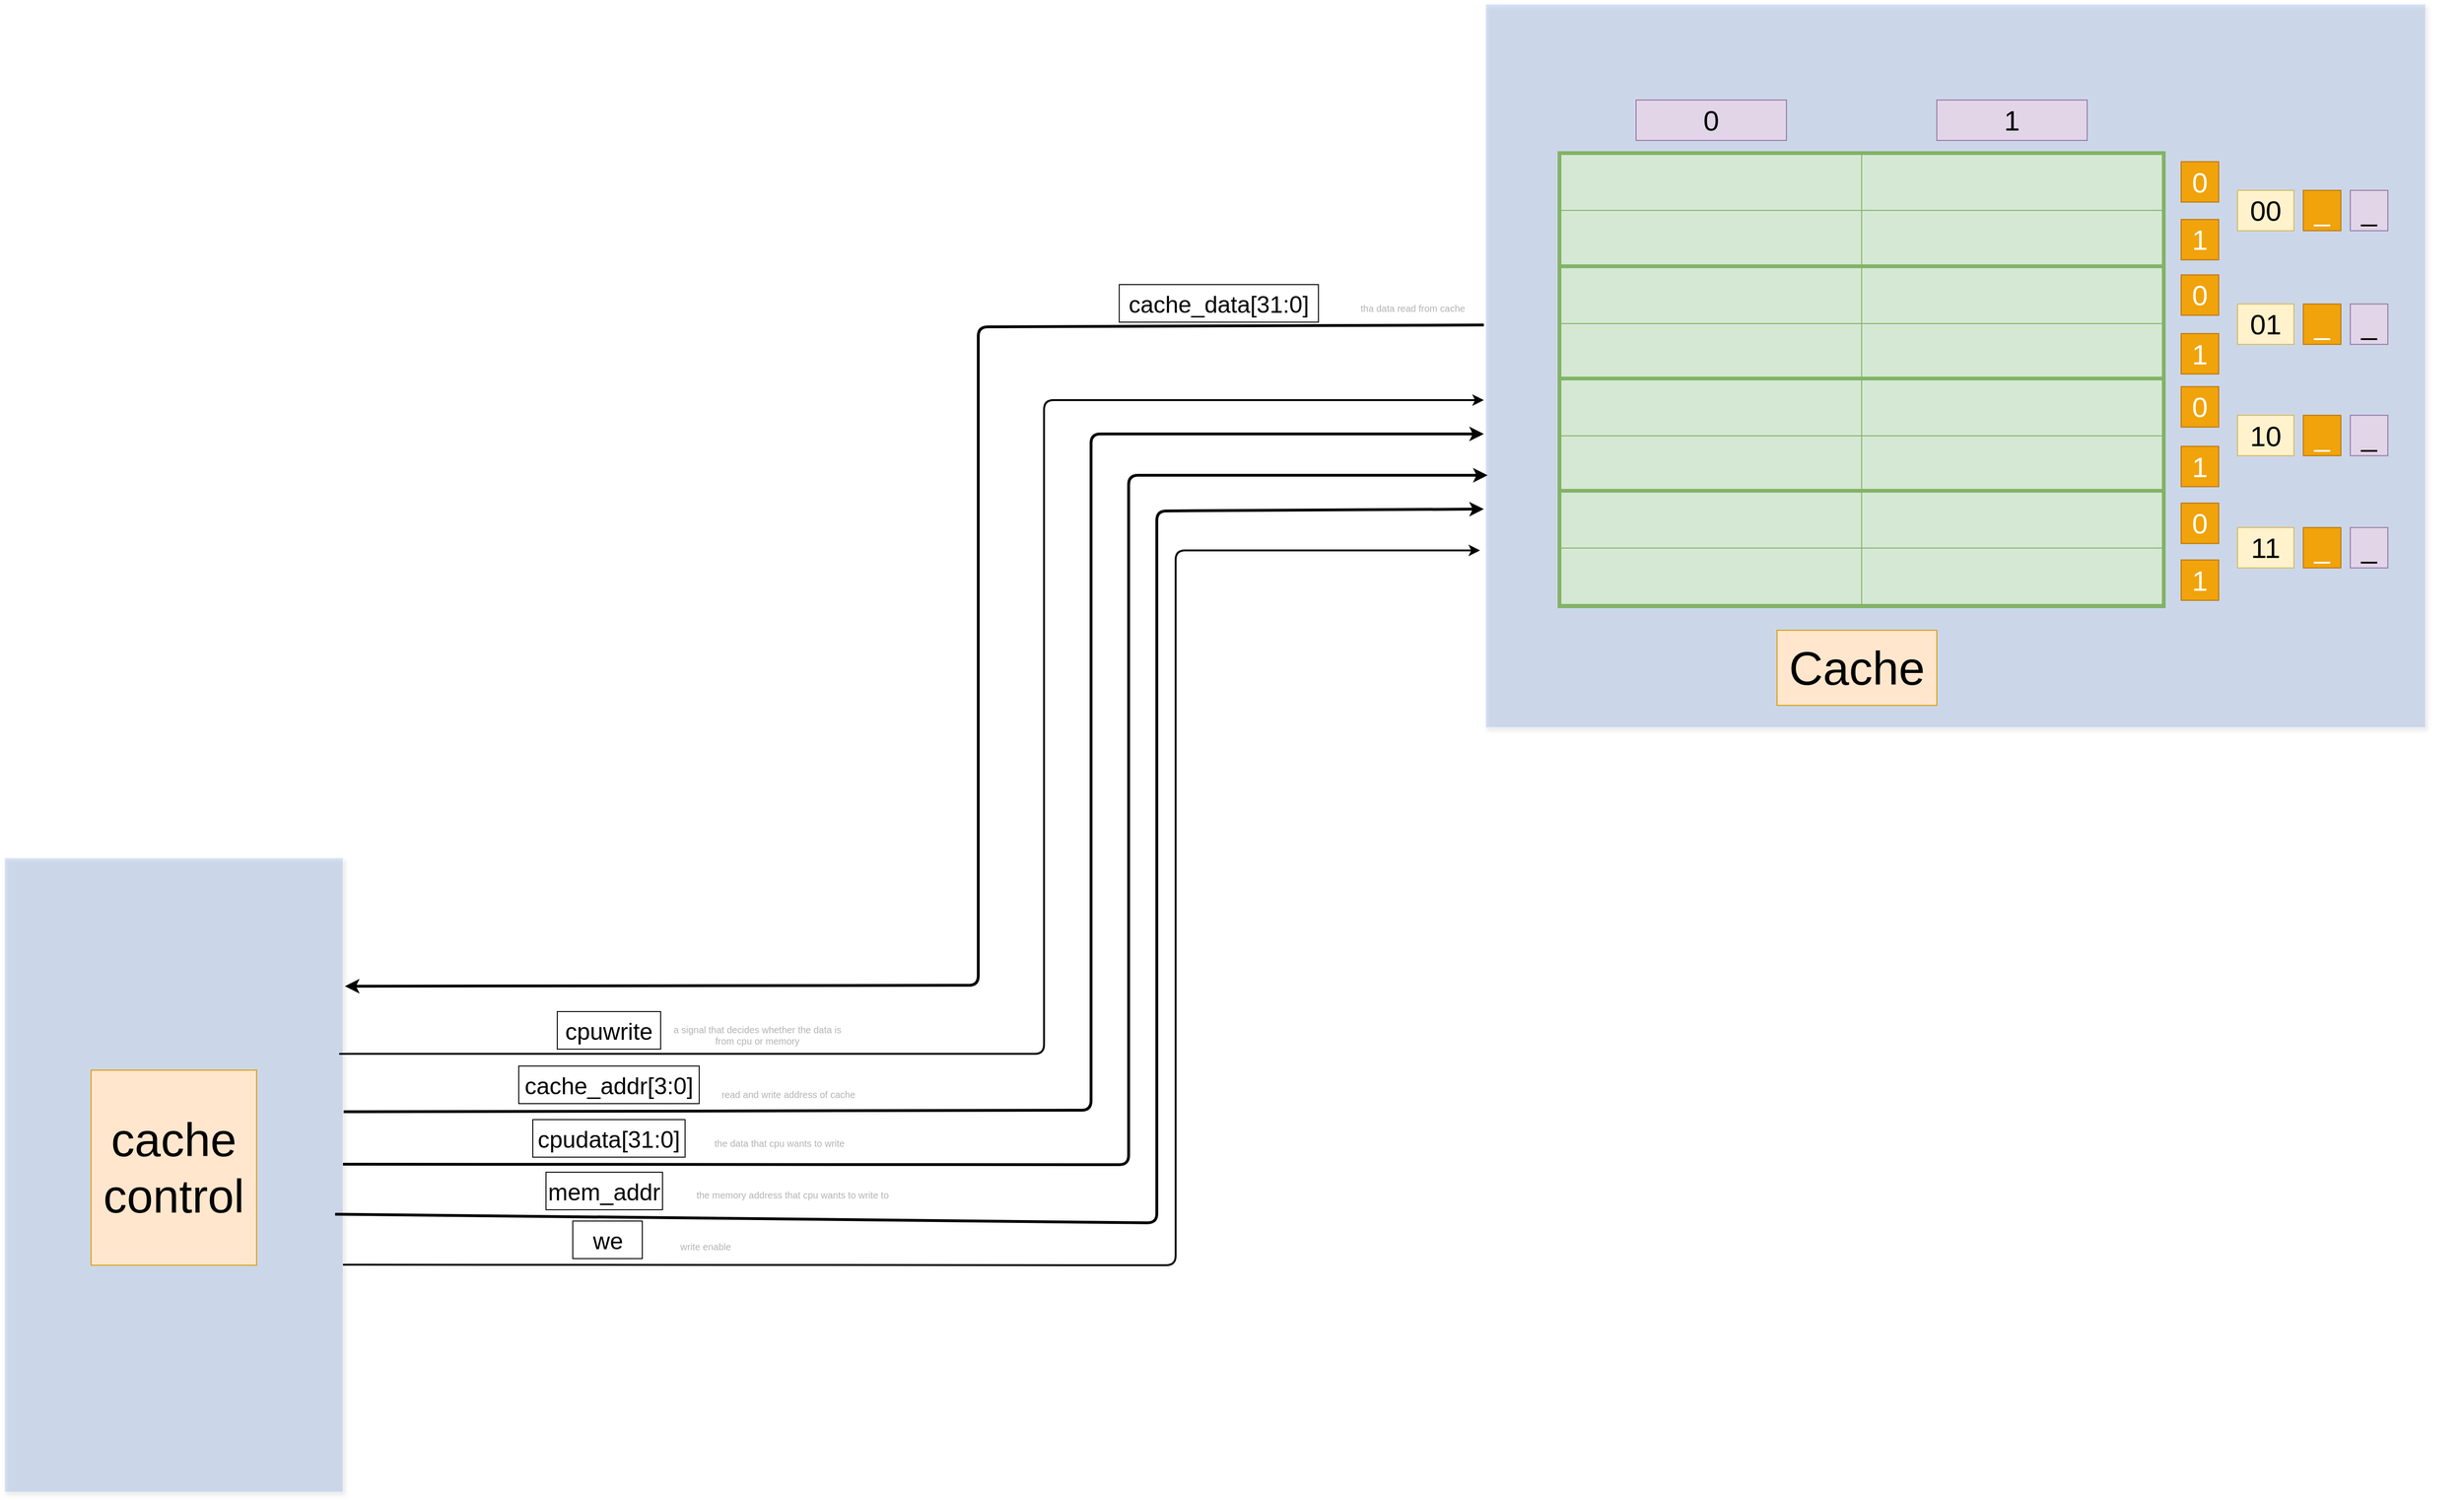 <mxfile version="10.7.1" type="device"><diagram id="3UUFP_foAZL8jtPeBMo5" name="第 1 页"><mxGraphModel dx="3347" dy="2993" grid="1" gridSize="10" guides="1" tooltips="1" connect="1" arrows="1" fold="1" page="1" pageScale="1" pageWidth="4681" pageHeight="3300" math="0" shadow="0"><root><mxCell id="0"/><mxCell id="1" parent="0"/><mxCell id="fZF0ibTCUU-l5FFNXq0V-1" value="" style="group" vertex="1" connectable="0" parent="1"><mxGeometry x="1094" y="1311.5" width="360" height="675" as="geometry"/></mxCell><mxCell id="fZF0ibTCUU-l5FFNXq0V-2" value="" style="rounded=0;whiteSpace=wrap;html=1;glass=0;fillColor=#7EA6E0;strokeColor=#FFFFFF;shadow=1;comic=0;opacity=30;" vertex="1" parent="fZF0ibTCUU-l5FFNXq0V-1"><mxGeometry width="360.0" height="675" as="geometry"/></mxCell><mxCell id="fZF0ibTCUU-l5FFNXq0V-3" value="cache control" style="rounded=0;whiteSpace=wrap;html=1;fontSize=50;fillColor=#ffe6cc;strokeColor=#d79b00;" vertex="1" parent="fZF0ibTCUU-l5FFNXq0V-1"><mxGeometry x="91.959" y="225.865" width="176.082" height="207.692" as="geometry"/></mxCell><mxCell id="fZF0ibTCUU-l5FFNXq0V-4" value="" style="rounded=0;whiteSpace=wrap;html=1;glass=0;fillColor=#7EA6E0;strokeColor=#FFFFFF;shadow=1;comic=0;opacity=30;" vertex="1" parent="1"><mxGeometry x="2670" y="402.5" width="1000" height="770" as="geometry"/></mxCell><mxCell id="fZF0ibTCUU-l5FFNXq0V-5" value="" style="group" vertex="1" connectable="0" parent="1"><mxGeometry x="2750" y="562.5" width="640" height="479.5" as="geometry"/></mxCell><mxCell id="fZF0ibTCUU-l5FFNXq0V-6" value="" style="group" vertex="1" connectable="0" parent="fZF0ibTCUU-l5FFNXq0V-5"><mxGeometry width="640" height="479.5" as="geometry"/></mxCell><mxCell id="fZF0ibTCUU-l5FFNXq0V-7" value="" style="group;fillColor=#d5e8d4;strokeColor=#82b366;strokeWidth=7;" vertex="1" connectable="0" parent="fZF0ibTCUU-l5FFNXq0V-6"><mxGeometry width="640" height="119.5" as="geometry"/></mxCell><mxCell id="fZF0ibTCUU-l5FFNXq0V-8" value="" style="rounded=0;whiteSpace=wrap;html=1;fontSize=30;fillColor=#d5e8d4;strokeColor=#82b366;" vertex="1" parent="fZF0ibTCUU-l5FFNXq0V-7"><mxGeometry y="0.5" width="640" height="119" as="geometry"/></mxCell><mxCell id="fZF0ibTCUU-l5FFNXq0V-9" value="" style="rounded=0;whiteSpace=wrap;html=1;fontSize=30;fillColor=#d5e8d4;strokeColor=#82b366;" vertex="1" parent="fZF0ibTCUU-l5FFNXq0V-7"><mxGeometry width="640" height="60" as="geometry"/></mxCell><mxCell id="fZF0ibTCUU-l5FFNXq0V-10" value="" style="rounded=0;whiteSpace=wrap;html=1;fontSize=30;fillColor=#d5e8d4;strokeColor=#82b366;" vertex="1" parent="fZF0ibTCUU-l5FFNXq0V-7"><mxGeometry y="59.5" width="640" height="60" as="geometry"/></mxCell><mxCell id="fZF0ibTCUU-l5FFNXq0V-11" value="" style="group;fillColor=#d5e8d4;strokeColor=#82b366;strokeWidth=7;" vertex="1" connectable="0" parent="fZF0ibTCUU-l5FFNXq0V-6"><mxGeometry y="120.5" width="640" height="119.5" as="geometry"/></mxCell><mxCell id="fZF0ibTCUU-l5FFNXq0V-12" value="" style="rounded=0;whiteSpace=wrap;html=1;fontSize=30;fillColor=#d5e8d4;strokeColor=#82b366;" vertex="1" parent="fZF0ibTCUU-l5FFNXq0V-11"><mxGeometry y="0.5" width="640" height="119" as="geometry"/></mxCell><mxCell id="fZF0ibTCUU-l5FFNXq0V-13" value="" style="rounded=0;whiteSpace=wrap;html=1;fontSize=30;fillColor=#d5e8d4;strokeColor=#82b366;" vertex="1" parent="fZF0ibTCUU-l5FFNXq0V-11"><mxGeometry width="640" height="60" as="geometry"/></mxCell><mxCell id="fZF0ibTCUU-l5FFNXq0V-14" value="" style="rounded=0;whiteSpace=wrap;html=1;fontSize=30;fillColor=#d5e8d4;strokeColor=#82b366;" vertex="1" parent="fZF0ibTCUU-l5FFNXq0V-11"><mxGeometry y="59.5" width="640" height="60" as="geometry"/></mxCell><mxCell id="fZF0ibTCUU-l5FFNXq0V-15" value="" style="group;fillColor=#d5e8d4;strokeColor=#82b366;strokeWidth=7;" vertex="1" connectable="0" parent="fZF0ibTCUU-l5FFNXq0V-6"><mxGeometry y="240" width="640" height="119.5" as="geometry"/></mxCell><mxCell id="fZF0ibTCUU-l5FFNXq0V-16" value="" style="rounded=0;whiteSpace=wrap;html=1;fontSize=30;fillColor=#d5e8d4;strokeColor=#82b366;" vertex="1" parent="fZF0ibTCUU-l5FFNXq0V-15"><mxGeometry y="0.5" width="640" height="119" as="geometry"/></mxCell><mxCell id="fZF0ibTCUU-l5FFNXq0V-17" value="" style="rounded=0;whiteSpace=wrap;html=1;fontSize=30;fillColor=#d5e8d4;strokeColor=#82b366;" vertex="1" parent="fZF0ibTCUU-l5FFNXq0V-15"><mxGeometry width="640" height="60" as="geometry"/></mxCell><mxCell id="fZF0ibTCUU-l5FFNXq0V-18" value="" style="rounded=0;whiteSpace=wrap;html=1;fontSize=30;fillColor=#d5e8d4;strokeColor=#82b366;" vertex="1" parent="fZF0ibTCUU-l5FFNXq0V-15"><mxGeometry y="59.5" width="640" height="60" as="geometry"/></mxCell><mxCell id="fZF0ibTCUU-l5FFNXq0V-19" value="" style="group;fillColor=#d5e8d4;strokeColor=#82b366;strokeWidth=7;" vertex="1" connectable="0" parent="fZF0ibTCUU-l5FFNXq0V-6"><mxGeometry y="359.5" width="640" height="120" as="geometry"/></mxCell><mxCell id="fZF0ibTCUU-l5FFNXq0V-20" value="" style="rounded=0;whiteSpace=wrap;html=1;fontSize=30;fillColor=#d5e8d4;strokeColor=#82b366;" vertex="1" parent="fZF0ibTCUU-l5FFNXq0V-19"><mxGeometry y="0.5" width="640" height="119" as="geometry"/></mxCell><mxCell id="fZF0ibTCUU-l5FFNXq0V-21" value="" style="rounded=0;whiteSpace=wrap;html=1;fontSize=30;fillColor=#d5e8d4;strokeColor=#82b366;" vertex="1" parent="fZF0ibTCUU-l5FFNXq0V-19"><mxGeometry width="640" height="60" as="geometry"/></mxCell><mxCell id="fZF0ibTCUU-l5FFNXq0V-22" value="" style="rounded=0;whiteSpace=wrap;html=1;fontSize=30;fillColor=#d5e8d4;strokeColor=#82b366;" vertex="1" parent="fZF0ibTCUU-l5FFNXq0V-19"><mxGeometry y="59.5" width="640" height="60" as="geometry"/></mxCell><mxCell id="fZF0ibTCUU-l5FFNXq0V-23" value="" style="rounded=0;whiteSpace=wrap;html=1;strokeColor=#82b366;strokeWidth=1;fontSize=30;fillColor=#d5e8d4;fillOpacity=0;" vertex="1" parent="fZF0ibTCUU-l5FFNXq0V-19"><mxGeometry y="-360" width="320" height="480" as="geometry"/></mxCell><mxCell id="fZF0ibTCUU-l5FFNXq0V-24" value="" style="group" vertex="1" connectable="0" parent="1"><mxGeometry x="3420" y="571.167" width="240" height="43" as="geometry"/></mxCell><mxCell id="fZF0ibTCUU-l5FFNXq0V-25" value="" style="group" vertex="1" connectable="0" parent="fZF0ibTCUU-l5FFNXq0V-24"><mxGeometry x="40" y="30.5" width="190" height="43" as="geometry"/></mxCell><mxCell id="fZF0ibTCUU-l5FFNXq0V-26" value="_" style="text;html=1;strokeColor=#9673a6;fillColor=#e1d5e7;align=center;verticalAlign=middle;whiteSpace=wrap;rounded=0;fontSize=30;" vertex="1" parent="fZF0ibTCUU-l5FFNXq0V-25"><mxGeometry x="130" y="-1" width="40" height="43" as="geometry"/></mxCell><mxCell id="fZF0ibTCUU-l5FFNXq0V-27" value="0" style="text;html=1;strokeColor=#BD7000;fillColor=#f0a30a;align=center;verticalAlign=middle;whiteSpace=wrap;rounded=0;fontSize=30;fontColor=#ffffff;" vertex="1" parent="fZF0ibTCUU-l5FFNXq0V-24"><mxGeometry x="-10" y="-1" width="40" height="43" as="geometry"/></mxCell><mxCell id="fZF0ibTCUU-l5FFNXq0V-28" value="" style="group" vertex="1" connectable="0" parent="1"><mxGeometry x="3470" y="600.667" width="240" height="44" as="geometry"/></mxCell><mxCell id="fZF0ibTCUU-l5FFNXq0V-29" value="_" style="text;html=1;strokeColor=#BD7000;fillColor=#f0a30a;align=center;verticalAlign=middle;whiteSpace=wrap;rounded=0;fontSize=30;fontColor=#ffffff;" vertex="1" parent="fZF0ibTCUU-l5FFNXq0V-28"><mxGeometry x="70" width="40" height="43" as="geometry"/></mxCell><mxCell id="fZF0ibTCUU-l5FFNXq0V-30" value="00" style="text;html=1;strokeColor=#d6b656;fillColor=#fff2cc;align=center;verticalAlign=middle;whiteSpace=wrap;rounded=0;fontSize=30;" vertex="1" parent="fZF0ibTCUU-l5FFNXq0V-28"><mxGeometry width="60" height="43" as="geometry"/></mxCell><mxCell id="fZF0ibTCUU-l5FFNXq0V-31" value="1" style="text;html=1;strokeColor=#BD7000;fillColor=#f0a30a;align=center;verticalAlign=middle;whiteSpace=wrap;rounded=0;fontSize=30;fontColor=#ffffff;" vertex="1" parent="1"><mxGeometry x="3410" y="631.667" width="40" height="43" as="geometry"/></mxCell><mxCell id="fZF0ibTCUU-l5FFNXq0V-32" value="0" style="text;html=1;strokeColor=#BD7000;fillColor=#f0a30a;align=center;verticalAlign=middle;whiteSpace=wrap;rounded=0;fontSize=30;fontColor=#ffffff;" vertex="1" parent="1"><mxGeometry x="3410" y="690.667" width="40" height="43" as="geometry"/></mxCell><mxCell id="fZF0ibTCUU-l5FFNXq0V-33" value="1" style="text;html=1;strokeColor=#BD7000;fillColor=#f0a30a;align=center;verticalAlign=middle;whiteSpace=wrap;rounded=0;fontSize=30;fontColor=#ffffff;" vertex="1" parent="1"><mxGeometry x="3410" y="753.167" width="40" height="43" as="geometry"/></mxCell><mxCell id="fZF0ibTCUU-l5FFNXq0V-34" value="0" style="text;html=1;strokeColor=#BD7000;fillColor=#f0a30a;align=center;verticalAlign=middle;whiteSpace=wrap;rounded=0;fontSize=30;fontColor=#ffffff;" vertex="1" parent="1"><mxGeometry x="3410" y="809.667" width="40" height="43" as="geometry"/></mxCell><mxCell id="fZF0ibTCUU-l5FFNXq0V-35" value="1" style="text;html=1;strokeColor=#BD7000;fillColor=#f0a30a;align=center;verticalAlign=middle;whiteSpace=wrap;rounded=0;fontSize=30;fontColor=#ffffff;" vertex="1" parent="1"><mxGeometry x="3410" y="873.167" width="40" height="43" as="geometry"/></mxCell><mxCell id="fZF0ibTCUU-l5FFNXq0V-36" value="0" style="text;html=1;strokeColor=#BD7000;fillColor=#f0a30a;align=center;verticalAlign=middle;whiteSpace=wrap;rounded=0;fontSize=30;fontColor=#ffffff;" vertex="1" parent="1"><mxGeometry x="3410" y="933.667" width="40" height="43" as="geometry"/></mxCell><mxCell id="fZF0ibTCUU-l5FFNXq0V-37" value="1" style="text;html=1;strokeColor=#BD7000;fillColor=#f0a30a;align=center;verticalAlign=middle;whiteSpace=wrap;rounded=0;fontSize=30;fontColor=#ffffff;" vertex="1" parent="1"><mxGeometry x="3410" y="994.167" width="40" height="43" as="geometry"/></mxCell><mxCell id="fZF0ibTCUU-l5FFNXq0V-38" value="0" style="text;html=1;strokeColor=#9673a6;fillColor=#e1d5e7;align=center;verticalAlign=middle;whiteSpace=wrap;rounded=0;fontSize=30;" vertex="1" parent="1"><mxGeometry x="2830" y="504.5" width="160" height="43" as="geometry"/></mxCell><mxCell id="fZF0ibTCUU-l5FFNXq0V-39" value="1" style="text;html=1;strokeColor=#9673a6;fillColor=#e1d5e7;align=center;verticalAlign=middle;whiteSpace=wrap;rounded=0;fontSize=30;" vertex="1" parent="1"><mxGeometry x="3150" y="504.5" width="160" height="43" as="geometry"/></mxCell><mxCell id="fZF0ibTCUU-l5FFNXq0V-40" value="_" style="text;html=1;strokeColor=#9673a6;fillColor=#e1d5e7;align=center;verticalAlign=middle;whiteSpace=wrap;rounded=0;fontSize=30;" vertex="1" parent="1"><mxGeometry x="3590" y="721.667" width="40" height="43" as="geometry"/></mxCell><mxCell id="fZF0ibTCUU-l5FFNXq0V-41" value="_" style="text;html=1;strokeColor=#BD7000;fillColor=#f0a30a;align=center;verticalAlign=middle;whiteSpace=wrap;rounded=0;fontSize=30;fontColor=#ffffff;" vertex="1" parent="1"><mxGeometry x="3540" y="721.667" width="40" height="43" as="geometry"/></mxCell><mxCell id="fZF0ibTCUU-l5FFNXq0V-42" value="01" style="text;html=1;strokeColor=#d6b656;fillColor=#fff2cc;align=center;verticalAlign=middle;whiteSpace=wrap;rounded=0;fontSize=30;" vertex="1" parent="1"><mxGeometry x="3470" y="721.667" width="60" height="43" as="geometry"/></mxCell><mxCell id="fZF0ibTCUU-l5FFNXq0V-43" value="_" style="text;html=1;strokeColor=#9673a6;fillColor=#e1d5e7;align=center;verticalAlign=middle;whiteSpace=wrap;rounded=0;fontSize=30;" vertex="1" parent="1"><mxGeometry x="3590" y="840.167" width="40" height="43" as="geometry"/></mxCell><mxCell id="fZF0ibTCUU-l5FFNXq0V-44" value="_" style="text;html=1;strokeColor=#BD7000;fillColor=#f0a30a;align=center;verticalAlign=middle;whiteSpace=wrap;rounded=0;fontSize=30;fontColor=#ffffff;" vertex="1" parent="1"><mxGeometry x="3540" y="840.167" width="40" height="43" as="geometry"/></mxCell><mxCell id="fZF0ibTCUU-l5FFNXq0V-45" value="10" style="text;html=1;strokeColor=#d6b656;fillColor=#fff2cc;align=center;verticalAlign=middle;whiteSpace=wrap;rounded=0;fontSize=30;" vertex="1" parent="1"><mxGeometry x="3470" y="840.167" width="60" height="43" as="geometry"/></mxCell><mxCell id="fZF0ibTCUU-l5FFNXq0V-46" value="_" style="text;html=1;strokeColor=#9673a6;fillColor=#e1d5e7;align=center;verticalAlign=middle;whiteSpace=wrap;rounded=0;fontSize=30;" vertex="1" parent="1"><mxGeometry x="3590" y="959.667" width="40" height="43" as="geometry"/></mxCell><mxCell id="fZF0ibTCUU-l5FFNXq0V-47" value="_" style="text;html=1;strokeColor=#BD7000;fillColor=#f0a30a;align=center;verticalAlign=middle;whiteSpace=wrap;rounded=0;fontSize=30;fontColor=#ffffff;" vertex="1" parent="1"><mxGeometry x="3540" y="959.667" width="40" height="43" as="geometry"/></mxCell><mxCell id="fZF0ibTCUU-l5FFNXq0V-48" value="11" style="text;html=1;strokeColor=#d6b656;fillColor=#fff2cc;align=center;verticalAlign=middle;whiteSpace=wrap;rounded=0;fontSize=30;" vertex="1" parent="1"><mxGeometry x="3470" y="959.667" width="60" height="43" as="geometry"/></mxCell><mxCell id="fZF0ibTCUU-l5FFNXq0V-49" value="Cache" style="rounded=0;whiteSpace=wrap;html=1;fontSize=50;fillColor=#ffe6cc;strokeColor=#d79b00;" vertex="1" parent="1"><mxGeometry x="2980" y="1069" width="170" height="80" as="geometry"/></mxCell><mxCell id="fZF0ibTCUU-l5FFNXq0V-67" value="" style="endArrow=classic;html=1;exitX=1;exitY=0.25;exitDx=0;exitDy=0;entryX=-0.003;entryY=0.692;entryDx=0;entryDy=0;entryPerimeter=0;strokeWidth=3;" edge="1" parent="1"><mxGeometry width="50" height="50" relative="1" as="geometry"><mxPoint x="1454.727" y="1581.636" as="sourcePoint"/><mxPoint x="2668" y="860" as="targetPoint"/><Array as="points"><mxPoint x="2250" y="1580"/><mxPoint x="2250" y="860"/></Array></mxGeometry></mxCell><mxCell id="fZF0ibTCUU-l5FFNXq0V-68" value="cache_addr[3:0]" style="rounded=0;whiteSpace=wrap;html=1;fontSize=25;" vertex="1" parent="1"><mxGeometry x="1641" y="1533" width="192" height="40" as="geometry"/></mxCell><mxCell id="fZF0ibTCUU-l5FFNXq0V-69" value="read and write address of cache" style="text;html=1;strokeColor=none;fillColor=none;align=center;verticalAlign=middle;whiteSpace=wrap;rounded=0;fontSize=10;fontColor=#B3B3B3;fontFamily=Helvetica;" vertex="1" parent="1"><mxGeometry x="1833" y="1553" width="190" height="20" as="geometry"/></mxCell><mxCell id="fZF0ibTCUU-l5FFNXq0V-70" value="" style="endArrow=classic;html=1;exitX=1;exitY=0.25;exitDx=0;exitDy=0;entryX=-0.004;entryY=0.646;entryDx=0;entryDy=0;entryPerimeter=0;strokeWidth=2;" edge="1" parent="1"><mxGeometry width="50" height="50" relative="1" as="geometry"><mxPoint x="1450" y="1520" as="sourcePoint"/><mxPoint x="2668" y="824" as="targetPoint"/><Array as="points"><mxPoint x="2200" y="1520"/><mxPoint x="2200" y="824"/></Array></mxGeometry></mxCell><mxCell id="fZF0ibTCUU-l5FFNXq0V-71" value="cpuwrite" style="rounded=0;whiteSpace=wrap;html=1;fontSize=25;" vertex="1" parent="1"><mxGeometry x="1682" y="1475" width="110" height="40" as="geometry"/></mxCell><mxCell id="fZF0ibTCUU-l5FFNXq0V-72" value="a signal that decides whether the data is from cpu or memory" style="text;html=1;strokeColor=none;fillColor=none;align=center;verticalAlign=middle;whiteSpace=wrap;rounded=0;fontSize=10;fontColor=#B3B3B3;fontFamily=Helvetica;" vertex="1" parent="1"><mxGeometry x="1800" y="1490" width="190" height="20" as="geometry"/></mxCell><mxCell id="fZF0ibTCUU-l5FFNXq0V-73" value="" style="endArrow=classic;html=1;exitX=1;exitY=0.25;exitDx=0;exitDy=0;entryX=0;entryY=0.75;entryDx=0;entryDy=0;strokeWidth=3;" edge="1" parent="1"><mxGeometry width="50" height="50" relative="1" as="geometry"><mxPoint x="1454" y="1637.5" as="sourcePoint"/><mxPoint x="2672" y="904" as="targetPoint"/><Array as="points"><mxPoint x="2290" y="1638"/><mxPoint x="2290" y="904"/></Array></mxGeometry></mxCell><mxCell id="fZF0ibTCUU-l5FFNXq0V-74" value="cpudata[31:0]" style="rounded=0;whiteSpace=wrap;html=1;fontSize=25;" vertex="1" parent="1"><mxGeometry x="1656" y="1590" width="162" height="40" as="geometry"/></mxCell><mxCell id="fZF0ibTCUU-l5FFNXq0V-75" value="the data that cpu wants to write" style="text;html=1;strokeColor=none;fillColor=none;align=center;verticalAlign=middle;whiteSpace=wrap;rounded=0;fontSize=10;fontColor=#B3B3B3;fontFamily=Helvetica;" vertex="1" parent="1"><mxGeometry x="1830" y="1605" width="177" height="20" as="geometry"/></mxCell><mxCell id="fZF0ibTCUU-l5FFNXq0V-76" value="we" style="rounded=0;whiteSpace=wrap;html=1;fontSize=25;" vertex="1" parent="1"><mxGeometry x="1698.5" y="1698" width="74" height="40" as="geometry"/></mxCell><mxCell id="fZF0ibTCUU-l5FFNXq0V-77" value="write enable" style="text;html=1;strokeColor=none;fillColor=none;align=center;verticalAlign=middle;whiteSpace=wrap;rounded=0;fontSize=10;fontColor=#B3B3B3;fontFamily=Helvetica;" vertex="1" parent="1"><mxGeometry x="1746.5" y="1715" width="186" height="20" as="geometry"/></mxCell><mxCell id="fZF0ibTCUU-l5FFNXq0V-78" value="" style="endArrow=classic;html=1;entryX=-0.003;entryY=0.798;entryDx=0;entryDy=0;entryPerimeter=0;strokeWidth=3;exitX=0.989;exitY=0.417;exitDx=0;exitDy=0;exitPerimeter=0;" edge="1" parent="1"><mxGeometry width="50" height="50" relative="1" as="geometry"><mxPoint x="1445.636" y="1690.727" as="sourcePoint"/><mxPoint x="2668" y="940" as="targetPoint"/><Array as="points"><mxPoint x="2320" y="1700"/><mxPoint x="2320" y="942"/></Array></mxGeometry></mxCell><mxCell id="fZF0ibTCUU-l5FFNXq0V-79" value="mem_addr" style="rounded=0;whiteSpace=wrap;html=1;fontSize=25;" vertex="1" parent="1"><mxGeometry x="1670" y="1646" width="124" height="40" as="geometry"/></mxCell><mxCell id="fZF0ibTCUU-l5FFNXq0V-80" value="the memory address that cpu wants to write to" style="text;html=1;strokeColor=none;fillColor=none;align=center;verticalAlign=middle;whiteSpace=wrap;rounded=0;fontSize=10;fontColor=#B3B3B3;fontFamily=Helvetica;" vertex="1" parent="1"><mxGeometry x="1801" y="1660" width="263" height="20" as="geometry"/></mxCell><mxCell id="fZF0ibTCUU-l5FFNXq0V-81" value="" style="endArrow=classic;html=1;exitX=1;exitY=0.25;exitDx=0;exitDy=0;entryX=-0.005;entryY=0.853;entryDx=0;entryDy=0;entryPerimeter=0;strokeWidth=2;" edge="1" parent="1"><mxGeometry width="50" height="50" relative="1" as="geometry"><mxPoint x="1454" y="1744.5" as="sourcePoint"/><mxPoint x="2664" y="984" as="targetPoint"/><Array as="points"><mxPoint x="2340" y="1745"/><mxPoint x="2340" y="984"/></Array></mxGeometry></mxCell><mxCell id="fZF0ibTCUU-l5FFNXq0V-85" value="" style="endArrow=classic;html=1;exitX=-0.001;exitY=0.543;exitDx=0;exitDy=0;entryX=1.008;entryY=0.165;entryDx=0;entryDy=0;entryPerimeter=0;strokeWidth=3;exitPerimeter=0;" edge="1" parent="1"><mxGeometry width="50" height="50" relative="1" as="geometry"><mxPoint x="2668" y="744" as="sourcePoint"/><mxPoint x="1456" y="1448" as="targetPoint"/><Array as="points"><mxPoint x="2130" y="746"/><mxPoint x="2130" y="1447"/></Array></mxGeometry></mxCell><mxCell id="fZF0ibTCUU-l5FFNXq0V-86" value="cache_data[31:0]" style="rounded=0;whiteSpace=wrap;html=1;fontSize=25;" vertex="1" parent="1"><mxGeometry x="2280" y="701" width="212" height="40" as="geometry"/></mxCell><mxCell id="fZF0ibTCUU-l5FFNXq0V-87" value="tha data read from cache" style="text;html=1;strokeColor=none;fillColor=none;align=center;verticalAlign=middle;whiteSpace=wrap;rounded=0;fontSize=10;fontColor=#B3B3B3;fontFamily=Helvetica;" vertex="1" parent="1"><mxGeometry x="2504" y="715.5" width="177" height="20" as="geometry"/></mxCell></root></mxGraphModel></diagram></mxfile>